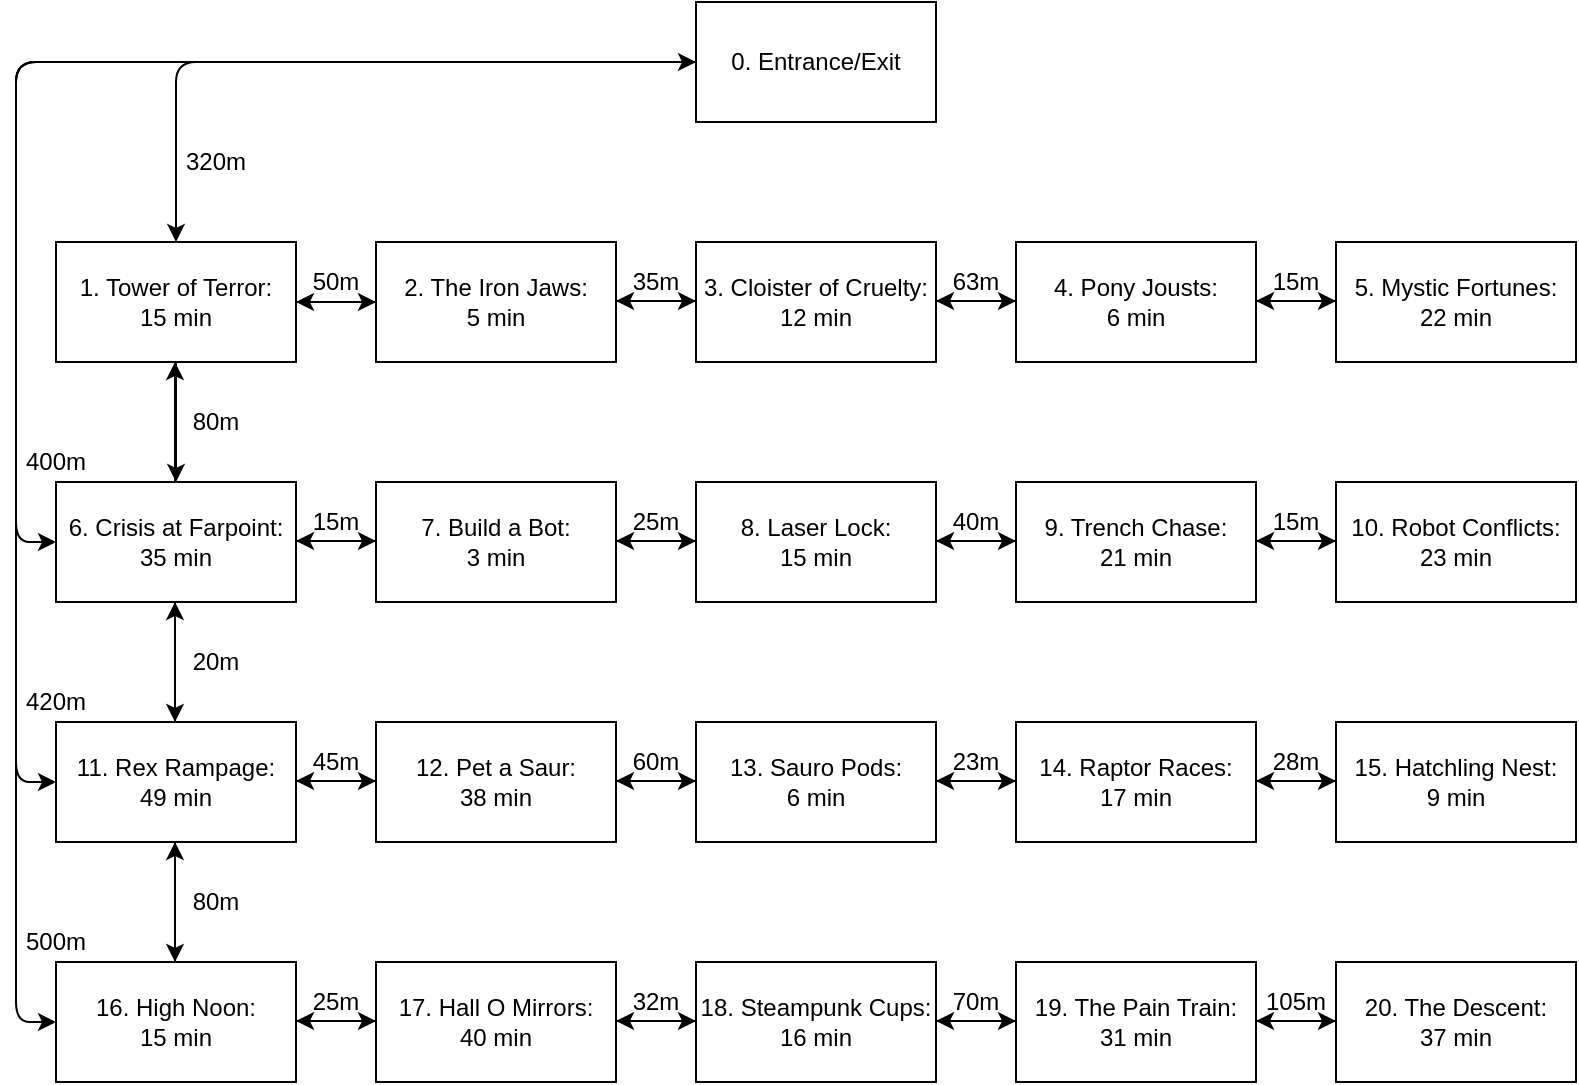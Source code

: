 <mxfile version="14.7.6" type="device"><diagram id="wBy91NJEJijpWKvuKKZE" name="Page-1"><mxGraphModel dx="1422" dy="762" grid="1" gridSize="10" guides="1" tooltips="1" connect="1" arrows="1" fold="1" page="1" pageScale="1" pageWidth="827" pageHeight="1169" math="0" shadow="0"><root><mxCell id="0"/><mxCell id="1" parent="0"/><mxCell id="oPBmQ_pRQm0ZHzwWGNVe-1" value="1. Tower of Terror:&lt;br&gt;15 min" style="rounded=0;whiteSpace=wrap;html=1;" parent="1" vertex="1"><mxGeometry x="40" y="160" width="120" height="60" as="geometry"/></mxCell><mxCell id="oPBmQ_pRQm0ZHzwWGNVe-2" value="2. The Iron Jaws:&lt;br&gt;5 min" style="rounded=0;whiteSpace=wrap;html=1;" parent="1" vertex="1"><mxGeometry x="200" y="160" width="120" height="60" as="geometry"/></mxCell><mxCell id="oPBmQ_pRQm0ZHzwWGNVe-3" value="3. Cloister of Cruelty:&lt;br&gt;12 min" style="rounded=0;whiteSpace=wrap;html=1;" parent="1" vertex="1"><mxGeometry x="360" y="160" width="120" height="60" as="geometry"/></mxCell><mxCell id="oPBmQ_pRQm0ZHzwWGNVe-4" value="14. Raptor Races:&lt;br&gt;17 min" style="rounded=0;whiteSpace=wrap;html=1;" parent="1" vertex="1"><mxGeometry x="520" y="400" width="120" height="60" as="geometry"/></mxCell><mxCell id="oPBmQ_pRQm0ZHzwWGNVe-5" value="13. Sauro Pods:&lt;br&gt;6 min" style="rounded=0;whiteSpace=wrap;html=1;" parent="1" vertex="1"><mxGeometry x="360" y="400" width="120" height="60" as="geometry"/></mxCell><mxCell id="oPBmQ_pRQm0ZHzwWGNVe-6" value="7. Build a Bot:&lt;br&gt;3 min" style="rounded=0;whiteSpace=wrap;html=1;" parent="1" vertex="1"><mxGeometry x="200" y="280" width="120" height="60" as="geometry"/></mxCell><mxCell id="oPBmQ_pRQm0ZHzwWGNVe-7" value="12. Pet a Saur:&lt;br&gt;38 min" style="rounded=0;whiteSpace=wrap;html=1;" parent="1" vertex="1"><mxGeometry x="200" y="400" width="120" height="60" as="geometry"/></mxCell><mxCell id="oPBmQ_pRQm0ZHzwWGNVe-8" value="11. Rex Rampage:&lt;br&gt;49 min" style="rounded=0;whiteSpace=wrap;html=1;" parent="1" vertex="1"><mxGeometry x="40" y="400" width="120" height="60" as="geometry"/></mxCell><mxCell id="oPBmQ_pRQm0ZHzwWGNVe-9" value="6. Crisis at Farpoint:&lt;br&gt;35 min" style="rounded=0;whiteSpace=wrap;html=1;" parent="1" vertex="1"><mxGeometry x="40" y="280" width="120" height="60" as="geometry"/></mxCell><mxCell id="oPBmQ_pRQm0ZHzwWGNVe-10" value="5. Mystic Fortunes:&lt;br&gt;22 min" style="rounded=0;whiteSpace=wrap;html=1;" parent="1" vertex="1"><mxGeometry x="680" y="160" width="120" height="60" as="geometry"/></mxCell><mxCell id="oPBmQ_pRQm0ZHzwWGNVe-11" value="8. Laser Lock:&lt;br&gt;15 min" style="rounded=0;whiteSpace=wrap;html=1;" parent="1" vertex="1"><mxGeometry x="360" y="280" width="120" height="60" as="geometry"/></mxCell><mxCell id="oPBmQ_pRQm0ZHzwWGNVe-12" value="10. Robot Conflicts:&lt;br&gt;23 min" style="rounded=0;whiteSpace=wrap;html=1;" parent="1" vertex="1"><mxGeometry x="680" y="280" width="120" height="60" as="geometry"/></mxCell><mxCell id="oPBmQ_pRQm0ZHzwWGNVe-13" value="9. Trench Chase:&lt;br&gt;21 min" style="rounded=0;whiteSpace=wrap;html=1;" parent="1" vertex="1"><mxGeometry x="520" y="280" width="120" height="60" as="geometry"/></mxCell><mxCell id="oPBmQ_pRQm0ZHzwWGNVe-14" value="4. Pony Jousts:&lt;br&gt;6 min" style="rounded=0;whiteSpace=wrap;html=1;" parent="1" vertex="1"><mxGeometry x="520" y="160" width="120" height="60" as="geometry"/></mxCell><mxCell id="oPBmQ_pRQm0ZHzwWGNVe-16" value="20. The Descent:&lt;br&gt;37 min" style="rounded=0;whiteSpace=wrap;html=1;" parent="1" vertex="1"><mxGeometry x="680" y="520" width="120" height="60" as="geometry"/></mxCell><mxCell id="oPBmQ_pRQm0ZHzwWGNVe-17" value="19. The Pain Train:&lt;br&gt;31 min" style="rounded=0;whiteSpace=wrap;html=1;" parent="1" vertex="1"><mxGeometry x="520" y="520" width="120" height="60" as="geometry"/></mxCell><mxCell id="oPBmQ_pRQm0ZHzwWGNVe-18" value="18. Steampunk Cups:&lt;br&gt;16 min" style="rounded=0;whiteSpace=wrap;html=1;" parent="1" vertex="1"><mxGeometry x="360" y="520" width="120" height="60" as="geometry"/></mxCell><mxCell id="oPBmQ_pRQm0ZHzwWGNVe-19" value="17. Hall O Mirrors:&lt;br&gt;40 min" style="rounded=0;whiteSpace=wrap;html=1;" parent="1" vertex="1"><mxGeometry x="200" y="520" width="120" height="60" as="geometry"/></mxCell><mxCell id="oPBmQ_pRQm0ZHzwWGNVe-20" value="15. Hatchling Nest:&lt;br&gt;9 min" style="rounded=0;whiteSpace=wrap;html=1;" parent="1" vertex="1"><mxGeometry x="680" y="400" width="120" height="60" as="geometry"/></mxCell><mxCell id="oPBmQ_pRQm0ZHzwWGNVe-21" value="16. High Noon:&lt;br&gt;15 min" style="rounded=0;whiteSpace=wrap;html=1;" parent="1" vertex="1"><mxGeometry x="40" y="520" width="120" height="60" as="geometry"/></mxCell><mxCell id="oPBmQ_pRQm0ZHzwWGNVe-22" value="0. Entrance/Exit" style="rounded=0;whiteSpace=wrap;html=1;" parent="1" vertex="1"><mxGeometry x="360" y="40" width="120" height="60" as="geometry"/></mxCell><mxCell id="nmw4M34w629Jsq5UX-K0-1" value="" style="endArrow=classic;html=1;entryX=0;entryY=0.5;entryDx=0;entryDy=0;" parent="1" target="oPBmQ_pRQm0ZHzwWGNVe-2" edge="1"><mxGeometry width="50" height="50" relative="1" as="geometry"><mxPoint x="160" y="190" as="sourcePoint"/><mxPoint x="240" y="170" as="targetPoint"/><Array as="points"/></mxGeometry></mxCell><mxCell id="nmw4M34w629Jsq5UX-K0-2" value="" style="endArrow=classic;html=1;entryX=0.5;entryY=0;entryDx=0;entryDy=0;exitX=0;exitY=0.5;exitDx=0;exitDy=0;" parent="1" source="oPBmQ_pRQm0ZHzwWGNVe-22" target="oPBmQ_pRQm0ZHzwWGNVe-1" edge="1"><mxGeometry width="50" height="50" relative="1" as="geometry"><mxPoint x="220" y="80" as="sourcePoint"/><mxPoint x="270" y="30" as="targetPoint"/><Array as="points"><mxPoint x="100" y="70"/></Array></mxGeometry></mxCell><mxCell id="nmw4M34w629Jsq5UX-K0-3" value="" style="endArrow=classic;html=1;entryX=0;entryY=0.5;entryDx=0;entryDy=0;exitX=0;exitY=0.5;exitDx=0;exitDy=0;" parent="1" target="oPBmQ_pRQm0ZHzwWGNVe-9" edge="1"><mxGeometry width="50" height="50" relative="1" as="geometry"><mxPoint x="340" y="70" as="sourcePoint"/><mxPoint x="80" y="160" as="targetPoint"/><Array as="points"><mxPoint x="20" y="70"/><mxPoint x="20" y="310"/></Array></mxGeometry></mxCell><mxCell id="nmw4M34w629Jsq5UX-K0-4" value="" style="endArrow=classic;html=1;entryX=0;entryY=0.5;entryDx=0;entryDy=0;exitX=0;exitY=0.5;exitDx=0;exitDy=0;" parent="1" source="oPBmQ_pRQm0ZHzwWGNVe-22" target="oPBmQ_pRQm0ZHzwWGNVe-8" edge="1"><mxGeometry width="50" height="50" relative="1" as="geometry"><mxPoint x="350" y="80" as="sourcePoint"/><mxPoint x="50" y="320" as="targetPoint"/><Array as="points"><mxPoint x="20" y="70"/><mxPoint x="20" y="430"/></Array></mxGeometry></mxCell><mxCell id="nmw4M34w629Jsq5UX-K0-5" value="" style="endArrow=classic;html=1;entryX=0;entryY=0.5;entryDx=0;entryDy=0;" parent="1" target="oPBmQ_pRQm0ZHzwWGNVe-21" edge="1"><mxGeometry width="50" height="50" relative="1" as="geometry"><mxPoint x="360" y="70" as="sourcePoint"/><mxPoint x="40" y="440" as="targetPoint"/><Array as="points"><mxPoint x="20" y="70"/><mxPoint x="20" y="550"/></Array></mxGeometry></mxCell><mxCell id="nmw4M34w629Jsq5UX-K0-7" value="" style="endArrow=classic;html=1;entryX=0;entryY=0.5;entryDx=0;entryDy=0;" parent="1" edge="1"><mxGeometry width="50" height="50" relative="1" as="geometry"><mxPoint x="320" y="189.5" as="sourcePoint"/><mxPoint x="360" y="189.5" as="targetPoint"/><Array as="points"/></mxGeometry></mxCell><mxCell id="nmw4M34w629Jsq5UX-K0-8" value="" style="endArrow=classic;html=1;entryX=0;entryY=0.5;entryDx=0;entryDy=0;" parent="1" edge="1"><mxGeometry width="50" height="50" relative="1" as="geometry"><mxPoint x="480" y="189.5" as="sourcePoint"/><mxPoint x="520" y="189.5" as="targetPoint"/><Array as="points"/></mxGeometry></mxCell><mxCell id="nmw4M34w629Jsq5UX-K0-9" value="" style="endArrow=classic;html=1;entryX=0;entryY=0.5;entryDx=0;entryDy=0;" parent="1" edge="1"><mxGeometry width="50" height="50" relative="1" as="geometry"><mxPoint x="640" y="189.5" as="sourcePoint"/><mxPoint x="680" y="189.5" as="targetPoint"/><Array as="points"/></mxGeometry></mxCell><mxCell id="nmw4M34w629Jsq5UX-K0-10" value="" style="endArrow=classic;html=1;entryX=0;entryY=0.5;entryDx=0;entryDy=0;" parent="1" edge="1"><mxGeometry width="50" height="50" relative="1" as="geometry"><mxPoint x="160" y="309.5" as="sourcePoint"/><mxPoint x="200" y="309.5" as="targetPoint"/><Array as="points"/></mxGeometry></mxCell><mxCell id="nmw4M34w629Jsq5UX-K0-11" value="" style="endArrow=classic;html=1;entryX=0;entryY=0.5;entryDx=0;entryDy=0;" parent="1" edge="1"><mxGeometry width="50" height="50" relative="1" as="geometry"><mxPoint x="320" y="309.5" as="sourcePoint"/><mxPoint x="360" y="309.5" as="targetPoint"/><Array as="points"/></mxGeometry></mxCell><mxCell id="nmw4M34w629Jsq5UX-K0-12" value="" style="endArrow=classic;html=1;entryX=0;entryY=0.5;entryDx=0;entryDy=0;" parent="1" edge="1"><mxGeometry width="50" height="50" relative="1" as="geometry"><mxPoint x="480" y="309.5" as="sourcePoint"/><mxPoint x="520" y="309.5" as="targetPoint"/><Array as="points"/></mxGeometry></mxCell><mxCell id="nmw4M34w629Jsq5UX-K0-13" value="" style="endArrow=classic;html=1;entryX=0;entryY=0.5;entryDx=0;entryDy=0;" parent="1" edge="1"><mxGeometry width="50" height="50" relative="1" as="geometry"><mxPoint x="640" y="309.5" as="sourcePoint"/><mxPoint x="680" y="309.5" as="targetPoint"/><Array as="points"/></mxGeometry></mxCell><mxCell id="nmw4M34w629Jsq5UX-K0-14" value="" style="endArrow=classic;html=1;entryX=0;entryY=0.5;entryDx=0;entryDy=0;" parent="1" edge="1"><mxGeometry width="50" height="50" relative="1" as="geometry"><mxPoint x="160" y="429.5" as="sourcePoint"/><mxPoint x="200" y="429.5" as="targetPoint"/><Array as="points"/></mxGeometry></mxCell><mxCell id="nmw4M34w629Jsq5UX-K0-15" value="" style="endArrow=classic;html=1;entryX=0;entryY=0.5;entryDx=0;entryDy=0;" parent="1" edge="1"><mxGeometry width="50" height="50" relative="1" as="geometry"><mxPoint x="320" y="429.5" as="sourcePoint"/><mxPoint x="360" y="429.5" as="targetPoint"/><Array as="points"/></mxGeometry></mxCell><mxCell id="nmw4M34w629Jsq5UX-K0-16" value="" style="endArrow=classic;html=1;entryX=0;entryY=0.5;entryDx=0;entryDy=0;" parent="1" edge="1"><mxGeometry width="50" height="50" relative="1" as="geometry"><mxPoint x="480" y="429.5" as="sourcePoint"/><mxPoint x="520" y="429.5" as="targetPoint"/><Array as="points"/></mxGeometry></mxCell><mxCell id="nmw4M34w629Jsq5UX-K0-17" value="" style="endArrow=classic;html=1;entryX=0;entryY=0.5;entryDx=0;entryDy=0;" parent="1" edge="1"><mxGeometry width="50" height="50" relative="1" as="geometry"><mxPoint x="640" y="429.5" as="sourcePoint"/><mxPoint x="680" y="429.5" as="targetPoint"/><Array as="points"/></mxGeometry></mxCell><mxCell id="nmw4M34w629Jsq5UX-K0-18" value="" style="endArrow=classic;html=1;entryX=0;entryY=0.5;entryDx=0;entryDy=0;" parent="1" edge="1"><mxGeometry width="50" height="50" relative="1" as="geometry"><mxPoint x="160" y="549.5" as="sourcePoint"/><mxPoint x="200" y="549.5" as="targetPoint"/><Array as="points"/></mxGeometry></mxCell><mxCell id="nmw4M34w629Jsq5UX-K0-19" value="" style="endArrow=classic;html=1;entryX=0;entryY=0.5;entryDx=0;entryDy=0;" parent="1" edge="1"><mxGeometry width="50" height="50" relative="1" as="geometry"><mxPoint x="320" y="549.5" as="sourcePoint"/><mxPoint x="360" y="549.5" as="targetPoint"/><Array as="points"/></mxGeometry></mxCell><mxCell id="nmw4M34w629Jsq5UX-K0-20" value="" style="endArrow=classic;html=1;entryX=0;entryY=0.5;entryDx=0;entryDy=0;" parent="1" edge="1"><mxGeometry width="50" height="50" relative="1" as="geometry"><mxPoint x="480" y="549.5" as="sourcePoint"/><mxPoint x="520" y="549.5" as="targetPoint"/><Array as="points"/></mxGeometry></mxCell><mxCell id="nmw4M34w629Jsq5UX-K0-21" value="" style="endArrow=classic;html=1;entryX=0;entryY=0.5;entryDx=0;entryDy=0;" parent="1" edge="1"><mxGeometry width="50" height="50" relative="1" as="geometry"><mxPoint x="640" y="549.5" as="sourcePoint"/><mxPoint x="680" y="549.5" as="targetPoint"/><Array as="points"/></mxGeometry></mxCell><mxCell id="nmw4M34w629Jsq5UX-K0-22" value="" style="endArrow=classic;html=1;entryX=0.5;entryY=0;entryDx=0;entryDy=0;exitX=0.5;exitY=1;exitDx=0;exitDy=0;" parent="1" source="oPBmQ_pRQm0ZHzwWGNVe-1" target="oPBmQ_pRQm0ZHzwWGNVe-9" edge="1"><mxGeometry width="50" height="50" relative="1" as="geometry"><mxPoint x="330" y="360" as="sourcePoint"/><mxPoint x="370" y="360" as="targetPoint"/><Array as="points"/></mxGeometry></mxCell><mxCell id="nmw4M34w629Jsq5UX-K0-23" value="" style="endArrow=classic;html=1;entryX=0.5;entryY=0;entryDx=0;entryDy=0;exitX=0.5;exitY=1;exitDx=0;exitDy=0;" parent="1" edge="1"><mxGeometry width="50" height="50" relative="1" as="geometry"><mxPoint x="99.5" y="340" as="sourcePoint"/><mxPoint x="99.5" y="400" as="targetPoint"/><Array as="points"/></mxGeometry></mxCell><mxCell id="nmw4M34w629Jsq5UX-K0-24" value="" style="endArrow=classic;html=1;entryX=0.5;entryY=0;entryDx=0;entryDy=0;exitX=0.5;exitY=1;exitDx=0;exitDy=0;" parent="1" edge="1"><mxGeometry width="50" height="50" relative="1" as="geometry"><mxPoint x="99.5" y="460" as="sourcePoint"/><mxPoint x="99.5" y="520" as="targetPoint"/><Array as="points"/></mxGeometry></mxCell><mxCell id="nmw4M34w629Jsq5UX-K0-26" value="" style="endArrow=classic;html=1;" parent="1" edge="1"><mxGeometry width="50" height="50" relative="1" as="geometry"><mxPoint x="280" y="70" as="sourcePoint"/><mxPoint x="360" y="70" as="targetPoint"/></mxGeometry></mxCell><mxCell id="nmw4M34w629Jsq5UX-K0-27" value="" style="endArrow=classic;html=1;entryX=1;entryY=0.5;entryDx=0;entryDy=0;exitX=0;exitY=0.5;exitDx=0;exitDy=0;" parent="1" source="oPBmQ_pRQm0ZHzwWGNVe-2" target="oPBmQ_pRQm0ZHzwWGNVe-1" edge="1"><mxGeometry width="50" height="50" relative="1" as="geometry"><mxPoint x="390" y="420" as="sourcePoint"/><mxPoint x="440" y="370" as="targetPoint"/></mxGeometry></mxCell><mxCell id="nmw4M34w629Jsq5UX-K0-28" value="" style="endArrow=classic;html=1;entryX=1;entryY=0.5;entryDx=0;entryDy=0;exitX=0;exitY=0.5;exitDx=0;exitDy=0;" parent="1" edge="1"><mxGeometry width="50" height="50" relative="1" as="geometry"><mxPoint x="360" y="189.5" as="sourcePoint"/><mxPoint x="320" y="189.5" as="targetPoint"/></mxGeometry></mxCell><mxCell id="nmw4M34w629Jsq5UX-K0-29" value="" style="endArrow=classic;html=1;entryX=1;entryY=0.5;entryDx=0;entryDy=0;exitX=0;exitY=0.5;exitDx=0;exitDy=0;" parent="1" edge="1"><mxGeometry width="50" height="50" relative="1" as="geometry"><mxPoint x="520" y="189.5" as="sourcePoint"/><mxPoint x="480" y="189.5" as="targetPoint"/></mxGeometry></mxCell><mxCell id="nmw4M34w629Jsq5UX-K0-30" value="" style="endArrow=classic;html=1;entryX=1;entryY=0.5;entryDx=0;entryDy=0;exitX=0;exitY=0.5;exitDx=0;exitDy=0;" parent="1" edge="1"><mxGeometry width="50" height="50" relative="1" as="geometry"><mxPoint x="680" y="189.5" as="sourcePoint"/><mxPoint x="640" y="189.5" as="targetPoint"/></mxGeometry></mxCell><mxCell id="nmw4M34w629Jsq5UX-K0-31" value="" style="endArrow=classic;html=1;entryX=1;entryY=0.5;entryDx=0;entryDy=0;exitX=0;exitY=0.5;exitDx=0;exitDy=0;" parent="1" edge="1"><mxGeometry width="50" height="50" relative="1" as="geometry"><mxPoint x="200" y="309.5" as="sourcePoint"/><mxPoint x="160" y="309.5" as="targetPoint"/></mxGeometry></mxCell><mxCell id="nmw4M34w629Jsq5UX-K0-32" value="" style="endArrow=classic;html=1;entryX=1;entryY=0.5;entryDx=0;entryDy=0;exitX=0;exitY=0.5;exitDx=0;exitDy=0;" parent="1" edge="1"><mxGeometry width="50" height="50" relative="1" as="geometry"><mxPoint x="360" y="309.5" as="sourcePoint"/><mxPoint x="320" y="309.5" as="targetPoint"/></mxGeometry></mxCell><mxCell id="nmw4M34w629Jsq5UX-K0-33" value="" style="endArrow=classic;html=1;entryX=1;entryY=0.5;entryDx=0;entryDy=0;exitX=0;exitY=0.5;exitDx=0;exitDy=0;" parent="1" edge="1"><mxGeometry width="50" height="50" relative="1" as="geometry"><mxPoint x="520" y="309.5" as="sourcePoint"/><mxPoint x="480" y="309.5" as="targetPoint"/></mxGeometry></mxCell><mxCell id="nmw4M34w629Jsq5UX-K0-34" value="" style="endArrow=classic;html=1;entryX=1;entryY=0.5;entryDx=0;entryDy=0;exitX=0;exitY=0.5;exitDx=0;exitDy=0;" parent="1" edge="1"><mxGeometry width="50" height="50" relative="1" as="geometry"><mxPoint x="680" y="309.5" as="sourcePoint"/><mxPoint x="640" y="309.5" as="targetPoint"/></mxGeometry></mxCell><mxCell id="nmw4M34w629Jsq5UX-K0-35" value="" style="endArrow=classic;html=1;entryX=1;entryY=0.5;entryDx=0;entryDy=0;exitX=0;exitY=0.5;exitDx=0;exitDy=0;" parent="1" edge="1"><mxGeometry width="50" height="50" relative="1" as="geometry"><mxPoint x="200" y="429.5" as="sourcePoint"/><mxPoint x="160" y="429.5" as="targetPoint"/></mxGeometry></mxCell><mxCell id="nmw4M34w629Jsq5UX-K0-36" value="" style="endArrow=classic;html=1;entryX=1;entryY=0.5;entryDx=0;entryDy=0;exitX=0;exitY=0.5;exitDx=0;exitDy=0;" parent="1" edge="1"><mxGeometry width="50" height="50" relative="1" as="geometry"><mxPoint x="360" y="429.5" as="sourcePoint"/><mxPoint x="320" y="429.5" as="targetPoint"/></mxGeometry></mxCell><mxCell id="nmw4M34w629Jsq5UX-K0-37" value="" style="endArrow=classic;html=1;entryX=1;entryY=0.5;entryDx=0;entryDy=0;exitX=0;exitY=0.5;exitDx=0;exitDy=0;" parent="1" edge="1"><mxGeometry width="50" height="50" relative="1" as="geometry"><mxPoint x="520" y="429.5" as="sourcePoint"/><mxPoint x="480" y="429.5" as="targetPoint"/></mxGeometry></mxCell><mxCell id="nmw4M34w629Jsq5UX-K0-38" value="" style="endArrow=classic;html=1;entryX=1;entryY=0.5;entryDx=0;entryDy=0;exitX=0;exitY=0.5;exitDx=0;exitDy=0;" parent="1" edge="1"><mxGeometry width="50" height="50" relative="1" as="geometry"><mxPoint x="680" y="429.5" as="sourcePoint"/><mxPoint x="640" y="429.5" as="targetPoint"/></mxGeometry></mxCell><mxCell id="nmw4M34w629Jsq5UX-K0-39" value="" style="endArrow=classic;html=1;entryX=1;entryY=0.5;entryDx=0;entryDy=0;exitX=0;exitY=0.5;exitDx=0;exitDy=0;" parent="1" edge="1"><mxGeometry width="50" height="50" relative="1" as="geometry"><mxPoint x="200" y="549.5" as="sourcePoint"/><mxPoint x="160" y="549.5" as="targetPoint"/></mxGeometry></mxCell><mxCell id="nmw4M34w629Jsq5UX-K0-40" value="" style="endArrow=classic;html=1;entryX=1;entryY=0.5;entryDx=0;entryDy=0;exitX=0;exitY=0.5;exitDx=0;exitDy=0;" parent="1" edge="1"><mxGeometry width="50" height="50" relative="1" as="geometry"><mxPoint x="360" y="549.5" as="sourcePoint"/><mxPoint x="320" y="549.5" as="targetPoint"/></mxGeometry></mxCell><mxCell id="nmw4M34w629Jsq5UX-K0-41" value="" style="endArrow=classic;html=1;entryX=1;entryY=0.5;entryDx=0;entryDy=0;exitX=0;exitY=0.5;exitDx=0;exitDy=0;" parent="1" edge="1"><mxGeometry width="50" height="50" relative="1" as="geometry"><mxPoint x="520" y="549.5" as="sourcePoint"/><mxPoint x="480" y="549.5" as="targetPoint"/></mxGeometry></mxCell><mxCell id="nmw4M34w629Jsq5UX-K0-42" value="" style="endArrow=classic;html=1;entryX=1;entryY=0.5;entryDx=0;entryDy=0;exitX=0;exitY=0.5;exitDx=0;exitDy=0;" parent="1" edge="1"><mxGeometry width="50" height="50" relative="1" as="geometry"><mxPoint x="680" y="549.5" as="sourcePoint"/><mxPoint x="640" y="549.5" as="targetPoint"/></mxGeometry></mxCell><mxCell id="nmw4M34w629Jsq5UX-K0-43" value="" style="endArrow=classic;html=1;entryX=0.5;entryY=0;entryDx=0;entryDy=0;" parent="1" edge="1"><mxGeometry width="50" height="50" relative="1" as="geometry"><mxPoint x="99.5" y="280" as="sourcePoint"/><mxPoint x="99.5" y="220" as="targetPoint"/><Array as="points"/></mxGeometry></mxCell><mxCell id="nmw4M34w629Jsq5UX-K0-44" value="" style="endArrow=classic;html=1;entryX=0.5;entryY=0;entryDx=0;entryDy=0;" parent="1" edge="1"><mxGeometry width="50" height="50" relative="1" as="geometry"><mxPoint x="99.5" y="400" as="sourcePoint"/><mxPoint x="99.5" y="340" as="targetPoint"/><Array as="points"/></mxGeometry></mxCell><mxCell id="nmw4M34w629Jsq5UX-K0-45" value="" style="endArrow=classic;html=1;entryX=0.5;entryY=0;entryDx=0;entryDy=0;" parent="1" edge="1"><mxGeometry width="50" height="50" relative="1" as="geometry"><mxPoint x="99.5" y="520" as="sourcePoint"/><mxPoint x="99.5" y="460" as="targetPoint"/><Array as="points"/></mxGeometry></mxCell><mxCell id="nmw4M34w629Jsq5UX-K0-46" value="320m" style="text;html=1;strokeColor=none;fillColor=none;align=center;verticalAlign=middle;whiteSpace=wrap;rounded=0;" parent="1" vertex="1"><mxGeometry x="100" y="110" width="40" height="20" as="geometry"/></mxCell><mxCell id="nmw4M34w629Jsq5UX-K0-47" value="400m" style="text;html=1;strokeColor=none;fillColor=none;align=center;verticalAlign=middle;whiteSpace=wrap;rounded=0;" parent="1" vertex="1"><mxGeometry x="20" y="260" width="40" height="20" as="geometry"/></mxCell><mxCell id="nmw4M34w629Jsq5UX-K0-49" value="420m" style="text;html=1;strokeColor=none;fillColor=none;align=center;verticalAlign=middle;whiteSpace=wrap;rounded=0;" parent="1" vertex="1"><mxGeometry x="20" y="380" width="40" height="20" as="geometry"/></mxCell><mxCell id="nmw4M34w629Jsq5UX-K0-50" value="500m" style="text;html=1;strokeColor=none;fillColor=none;align=center;verticalAlign=middle;whiteSpace=wrap;rounded=0;" parent="1" vertex="1"><mxGeometry x="20" y="500" width="40" height="20" as="geometry"/></mxCell><mxCell id="nmw4M34w629Jsq5UX-K0-51" value="80m" style="text;html=1;strokeColor=none;fillColor=none;align=center;verticalAlign=middle;whiteSpace=wrap;rounded=0;" parent="1" vertex="1"><mxGeometry x="100" y="240" width="40" height="20" as="geometry"/></mxCell><mxCell id="nmw4M34w629Jsq5UX-K0-52" value="20m" style="text;html=1;strokeColor=none;fillColor=none;align=center;verticalAlign=middle;whiteSpace=wrap;rounded=0;" parent="1" vertex="1"><mxGeometry x="100" y="360" width="40" height="20" as="geometry"/></mxCell><mxCell id="nmw4M34w629Jsq5UX-K0-53" value="80m" style="text;html=1;strokeColor=none;fillColor=none;align=center;verticalAlign=middle;whiteSpace=wrap;rounded=0;" parent="1" vertex="1"><mxGeometry x="100" y="480" width="40" height="20" as="geometry"/></mxCell><mxCell id="nmw4M34w629Jsq5UX-K0-54" value="50m" style="text;html=1;strokeColor=none;fillColor=none;align=center;verticalAlign=middle;whiteSpace=wrap;rounded=0;" parent="1" vertex="1"><mxGeometry x="160" y="170" width="40" height="20" as="geometry"/></mxCell><mxCell id="nmw4M34w629Jsq5UX-K0-55" value="15m" style="text;html=1;strokeColor=none;fillColor=none;align=center;verticalAlign=middle;whiteSpace=wrap;rounded=0;" parent="1" vertex="1"><mxGeometry x="640" y="170" width="40" height="20" as="geometry"/></mxCell><mxCell id="nmw4M34w629Jsq5UX-K0-56" value="63m" style="text;html=1;strokeColor=none;fillColor=none;align=center;verticalAlign=middle;whiteSpace=wrap;rounded=0;" parent="1" vertex="1"><mxGeometry x="480" y="170" width="40" height="20" as="geometry"/></mxCell><mxCell id="nmw4M34w629Jsq5UX-K0-57" value="35m" style="text;html=1;strokeColor=none;fillColor=none;align=center;verticalAlign=middle;whiteSpace=wrap;rounded=0;" parent="1" vertex="1"><mxGeometry x="320" y="170" width="40" height="20" as="geometry"/></mxCell><mxCell id="nmw4M34w629Jsq5UX-K0-58" value="15m" style="text;html=1;strokeColor=none;fillColor=none;align=center;verticalAlign=middle;whiteSpace=wrap;rounded=0;" parent="1" vertex="1"><mxGeometry x="640" y="290" width="40" height="20" as="geometry"/></mxCell><mxCell id="nmw4M34w629Jsq5UX-K0-59" value="40m" style="text;html=1;strokeColor=none;fillColor=none;align=center;verticalAlign=middle;whiteSpace=wrap;rounded=0;" parent="1" vertex="1"><mxGeometry x="480" y="290" width="40" height="20" as="geometry"/></mxCell><mxCell id="nmw4M34w629Jsq5UX-K0-60" value="25m" style="text;html=1;strokeColor=none;fillColor=none;align=center;verticalAlign=middle;whiteSpace=wrap;rounded=0;" parent="1" vertex="1"><mxGeometry x="320" y="290" width="40" height="20" as="geometry"/></mxCell><mxCell id="nmw4M34w629Jsq5UX-K0-61" value="15m" style="text;html=1;strokeColor=none;fillColor=none;align=center;verticalAlign=middle;whiteSpace=wrap;rounded=0;" parent="1" vertex="1"><mxGeometry x="160" y="290" width="40" height="20" as="geometry"/></mxCell><mxCell id="nmw4M34w629Jsq5UX-K0-62" value="28m" style="text;html=1;strokeColor=none;fillColor=none;align=center;verticalAlign=middle;whiteSpace=wrap;rounded=0;" parent="1" vertex="1"><mxGeometry x="640" y="410" width="40" height="20" as="geometry"/></mxCell><mxCell id="nmw4M34w629Jsq5UX-K0-63" value="23m" style="text;html=1;strokeColor=none;fillColor=none;align=center;verticalAlign=middle;whiteSpace=wrap;rounded=0;" parent="1" vertex="1"><mxGeometry x="480" y="410" width="40" height="20" as="geometry"/></mxCell><mxCell id="nmw4M34w629Jsq5UX-K0-64" value="60m" style="text;html=1;strokeColor=none;fillColor=none;align=center;verticalAlign=middle;whiteSpace=wrap;rounded=0;" parent="1" vertex="1"><mxGeometry x="320" y="410" width="40" height="20" as="geometry"/></mxCell><mxCell id="nmw4M34w629Jsq5UX-K0-65" value="45m" style="text;html=1;strokeColor=none;fillColor=none;align=center;verticalAlign=middle;whiteSpace=wrap;rounded=0;" parent="1" vertex="1"><mxGeometry x="160" y="410" width="40" height="20" as="geometry"/></mxCell><mxCell id="nmw4M34w629Jsq5UX-K0-68" value="105m" style="text;html=1;strokeColor=none;fillColor=none;align=center;verticalAlign=middle;whiteSpace=wrap;rounded=0;" parent="1" vertex="1"><mxGeometry x="640" y="530" width="40" height="20" as="geometry"/></mxCell><mxCell id="nmw4M34w629Jsq5UX-K0-69" value="70m" style="text;html=1;strokeColor=none;fillColor=none;align=center;verticalAlign=middle;whiteSpace=wrap;rounded=0;" parent="1" vertex="1"><mxGeometry x="480" y="530" width="40" height="20" as="geometry"/></mxCell><mxCell id="nmw4M34w629Jsq5UX-K0-70" value="32m" style="text;html=1;strokeColor=none;fillColor=none;align=center;verticalAlign=middle;whiteSpace=wrap;rounded=0;" parent="1" vertex="1"><mxGeometry x="320" y="530" width="40" height="20" as="geometry"/></mxCell><mxCell id="nmw4M34w629Jsq5UX-K0-71" value="25m" style="text;html=1;strokeColor=none;fillColor=none;align=center;verticalAlign=middle;whiteSpace=wrap;rounded=0;" parent="1" vertex="1"><mxGeometry x="160" y="530" width="40" height="20" as="geometry"/></mxCell></root></mxGraphModel></diagram></mxfile>